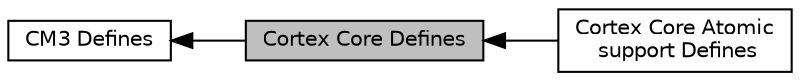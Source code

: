 digraph "Cortex Core Defines"
{
  edge [fontname="Helvetica",fontsize="10",labelfontname="Helvetica",labelfontsize="10"];
  node [fontname="Helvetica",fontsize="10",shape=record];
  rankdir=LR;
  Node1 [label="CM3 Defines",height=0.2,width=0.4,color="black", fillcolor="white", style="filled",URL="$group__CM3__defines.html",tooltip="Defined Constants and Types for Cortex M3 core features. "];
  Node0 [label="Cortex Core Defines",height=0.2,width=0.4,color="black", fillcolor="grey75", style="filled", fontcolor="black"];
  Node2 [label="Cortex Core Atomic\l support Defines",height=0.2,width=0.4,color="black", fillcolor="white", style="filled",URL="$group__CM3__cortex__atomic__defines.html",tooltip="Atomic operation support. "];
  Node1->Node0 [shape=plaintext, dir="back", style="solid"];
  Node0->Node2 [shape=plaintext, dir="back", style="solid"];
}
